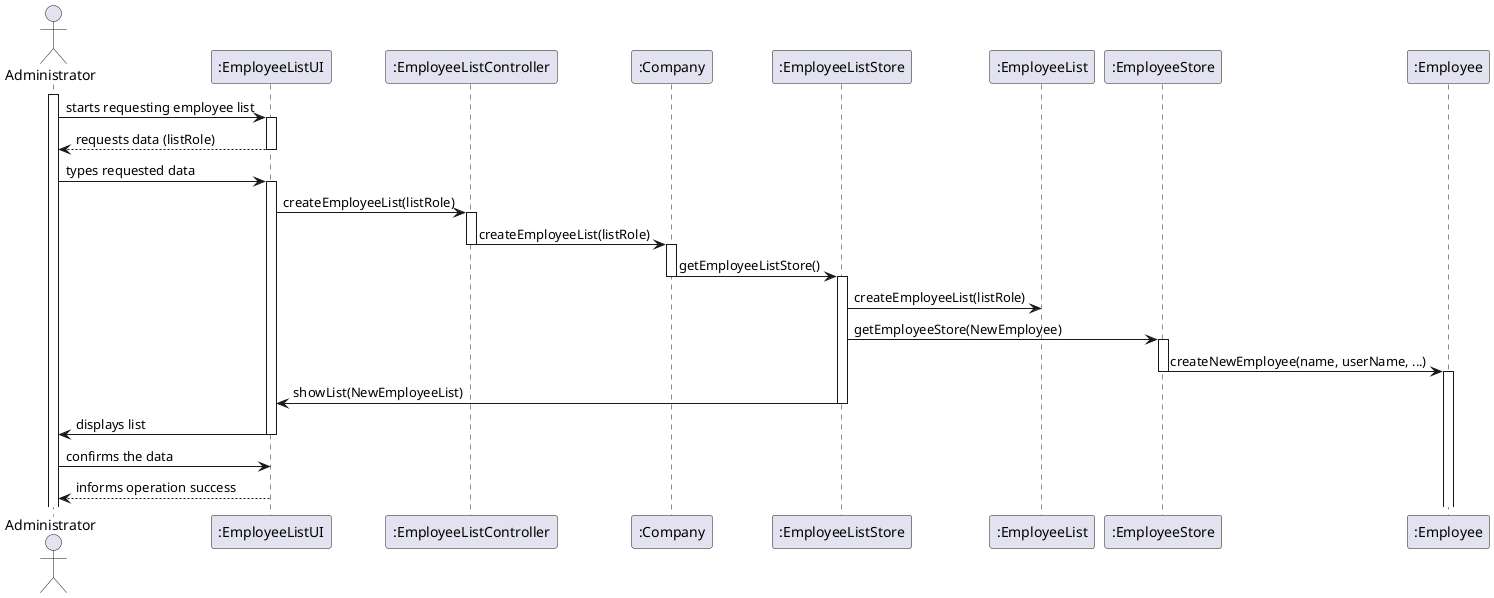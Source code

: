 @startuml
'https://plantuml.com/sequence-diagram

actor "Administrator" as admin

participant ":EmployeeListUI" as listui

participant ":EmployeeListController" as controller
participant ":Company" as company

participant ":EmployeeListStore" as liststore
participant ":EmployeeList" as list
participant ":EmployeeStore" as empstore
participant ":Employee" as emp

activate admin

admin -> listui: starts requesting employee list

activate listui

admin <-- listui : requests data (listRole)

deactivate listui

admin -> listui: types requested data

activate listui

listui -> controller: createEmployeeList(listRole)

activate controller

controller -> company: createEmployeeList(listRole)

deactivate controller

activate company

company -> liststore: getEmployeeListStore()

deactivate company

activate liststore

liststore -> list: createEmployeeList(listRole)
liststore -> empstore: getEmployeeStore(NewEmployee)

activate empstore

empstore -> emp: createNewEmployee(name, userName, ...)
deactivate empstore

activate emp

liststore -> listui: showList(NewEmployeeList)

deactivate liststore

admin <- listui: displays list

deactivate listui

admin ->listui : confirms the data
listui --> admin : informs operation success

@enduml